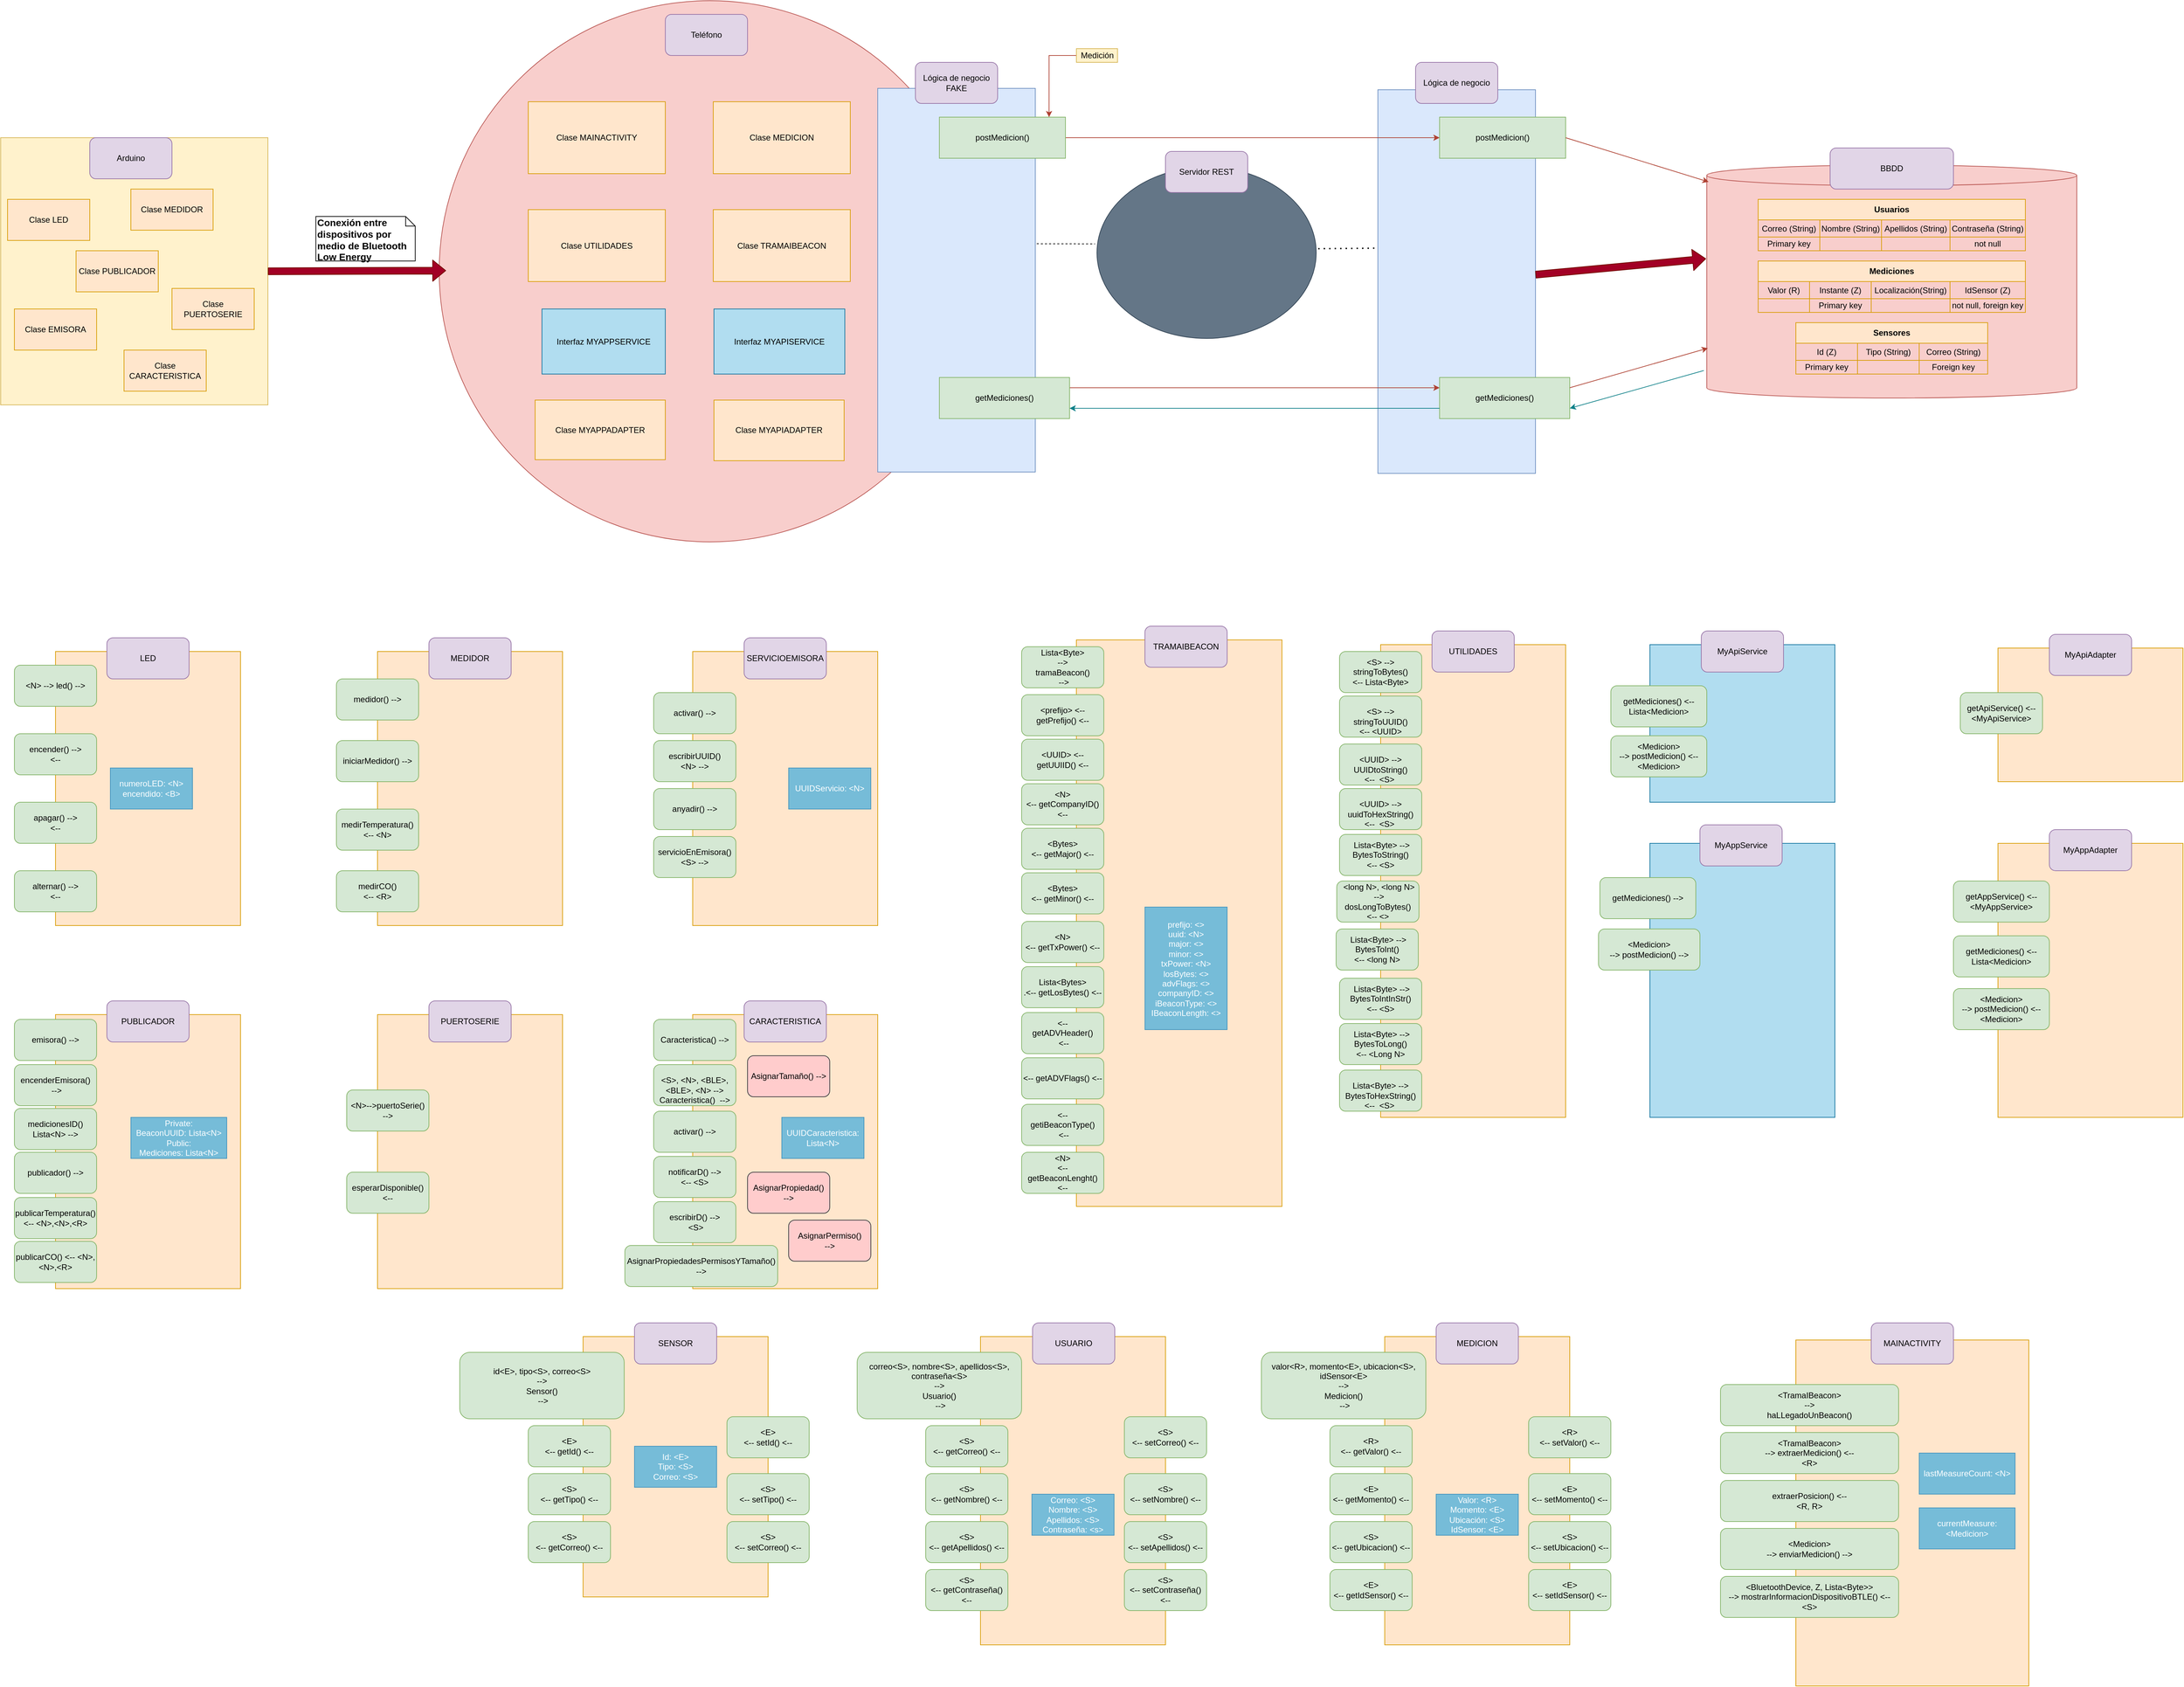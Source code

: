 <mxfile version="13.8.8" type="device"><diagram id="p1-TYEa_zUeua_ECZSGA" name="Page-1"><mxGraphModel dx="5458" dy="1994" grid="1" gridSize="10" guides="1" tooltips="1" connect="1" arrows="1" fold="1" page="1" pageScale="1" pageWidth="827" pageHeight="1169" math="0" shadow="0"><root><mxCell id="0"/><mxCell id="1" parent="0"/><mxCell id="LD0MVeA9-PR9rp2KnadO-26" value="" style="ellipse;whiteSpace=wrap;html=1;aspect=fixed;fillColor=#f8cecc;strokeColor=#b85450;" parent="1" vertex="1"><mxGeometry x="-940" y="280" width="790" height="790" as="geometry"/></mxCell><mxCell id="LD0MVeA9-PR9rp2KnadO-1" value="" style="shape=cylinder3;whiteSpace=wrap;html=1;boundedLbl=1;backgroundOutline=1;size=15;fillColor=#f8cecc;strokeColor=#b85450;" parent="1" vertex="1"><mxGeometry x="910" y="520" width="540" height="340" as="geometry"/></mxCell><mxCell id="LD0MVeA9-PR9rp2KnadO-2" value="BBDD" style="rounded=1;whiteSpace=wrap;html=1;fillColor=#e1d5e7;strokeColor=#9673a6;" parent="1" vertex="1"><mxGeometry x="1090" y="495" width="180" height="60" as="geometry"/></mxCell><mxCell id="LD0MVeA9-PR9rp2KnadO-8" value="" style="rounded=0;whiteSpace=wrap;html=1;fillColor=#dae8fc;strokeColor=#6c8ebf;" parent="1" vertex="1"><mxGeometry x="430" y="410" width="230" height="560" as="geometry"/></mxCell><mxCell id="LD0MVeA9-PR9rp2KnadO-9" value="Lógica de negocio" style="rounded=1;whiteSpace=wrap;html=1;fillColor=#e1d5e7;strokeColor=#9673a6;" parent="1" vertex="1"><mxGeometry x="485" y="370" width="120" height="60" as="geometry"/></mxCell><mxCell id="LD0MVeA9-PR9rp2KnadO-10" value="postMedicion()" style="rounded=0;whiteSpace=wrap;html=1;fillColor=#d5e8d4;strokeColor=#82b366;" parent="1" vertex="1"><mxGeometry x="520" y="450" width="184" height="60" as="geometry"/></mxCell><mxCell id="LD0MVeA9-PR9rp2KnadO-11" value="getMediciones()" style="rounded=0;whiteSpace=wrap;html=1;fillColor=#d5e8d4;strokeColor=#82b366;" parent="1" vertex="1"><mxGeometry x="520" y="830" width="190" height="60" as="geometry"/></mxCell><mxCell id="LD0MVeA9-PR9rp2KnadO-12" value="" style="shape=flexArrow;endArrow=classic;html=1;entryX=-0.002;entryY=0.402;entryDx=0;entryDy=0;entryPerimeter=0;fillColor=#a20025;strokeColor=#6F0000;exitX=1;exitY=0.482;exitDx=0;exitDy=0;exitPerimeter=0;" parent="1" source="LD0MVeA9-PR9rp2KnadO-8" target="LD0MVeA9-PR9rp2KnadO-1" edge="1"><mxGeometry width="50" height="50" relative="1" as="geometry"><mxPoint x="660" y="700" as="sourcePoint"/><mxPoint x="680" y="650" as="targetPoint"/></mxGeometry></mxCell><mxCell id="LD0MVeA9-PR9rp2KnadO-14" value="" style="ellipse;whiteSpace=wrap;html=1;fillColor=#647687;strokeColor=#314354;fontColor=#ffffff;" parent="1" vertex="1"><mxGeometry x="20" y="523" width="320" height="250" as="geometry"/></mxCell><mxCell id="LD0MVeA9-PR9rp2KnadO-15" value="Servidor REST" style="rounded=1;whiteSpace=wrap;html=1;fillColor=#e1d5e7;strokeColor=#9673a6;" parent="1" vertex="1"><mxGeometry x="120" y="500" width="120" height="60" as="geometry"/></mxCell><mxCell id="LD0MVeA9-PR9rp2KnadO-16" value="" style="endArrow=none;dashed=1;html=1;dashPattern=1 3;strokeWidth=2;exitX=1.009;exitY=0.476;exitDx=0;exitDy=0;exitPerimeter=0;entryX=-0.017;entryY=0.413;entryDx=0;entryDy=0;entryPerimeter=0;" parent="1" source="LD0MVeA9-PR9rp2KnadO-14" target="LD0MVeA9-PR9rp2KnadO-8" edge="1"><mxGeometry width="50" height="50" relative="1" as="geometry"><mxPoint x="370" y="670" as="sourcePoint"/><mxPoint x="420" y="620" as="targetPoint"/></mxGeometry></mxCell><mxCell id="LD0MVeA9-PR9rp2KnadO-17" value="" style="rounded=0;whiteSpace=wrap;html=1;fillColor=#dae8fc;strokeColor=#6c8ebf;" parent="1" vertex="1"><mxGeometry x="-300" y="408" width="230" height="560" as="geometry"/></mxCell><mxCell id="LD0MVeA9-PR9rp2KnadO-18" value="Lógica de negocio FAKE" style="rounded=1;whiteSpace=wrap;html=1;fillColor=#e1d5e7;strokeColor=#9673a6;" parent="1" vertex="1"><mxGeometry x="-245" y="370" width="120" height="60" as="geometry"/></mxCell><mxCell id="GitTOjKDidiE-2CCiUsB-33" style="edgeStyle=orthogonalEdgeStyle;rounded=0;orthogonalLoop=1;jettySize=auto;html=1;exitX=1;exitY=0.5;exitDx=0;exitDy=0;entryX=0;entryY=0.5;entryDx=0;entryDy=0;fillColor=#fad9d5;strokeColor=#ae4132;" parent="1" source="LD0MVeA9-PR9rp2KnadO-19" target="LD0MVeA9-PR9rp2KnadO-10" edge="1"><mxGeometry relative="1" as="geometry"/></mxCell><mxCell id="LD0MVeA9-PR9rp2KnadO-19" value="postMedicion()" style="rounded=0;whiteSpace=wrap;html=1;fillColor=#d5e8d4;strokeColor=#82b366;" parent="1" vertex="1"><mxGeometry x="-210" y="450" width="184" height="60" as="geometry"/></mxCell><mxCell id="GitTOjKDidiE-2CCiUsB-32" style="edgeStyle=orthogonalEdgeStyle;rounded=0;orthogonalLoop=1;jettySize=auto;html=1;exitX=1;exitY=0.25;exitDx=0;exitDy=0;fillColor=#fad9d5;strokeColor=#ae4132;entryX=0;entryY=0.25;entryDx=0;entryDy=0;" parent="1" source="LD0MVeA9-PR9rp2KnadO-20" target="LD0MVeA9-PR9rp2KnadO-11" edge="1"><mxGeometry relative="1" as="geometry"/></mxCell><mxCell id="LD0MVeA9-PR9rp2KnadO-20" value="getMediciones()" style="rounded=0;whiteSpace=wrap;html=1;fillColor=#d5e8d4;strokeColor=#82b366;" parent="1" vertex="1"><mxGeometry x="-210" y="830" width="190" height="60" as="geometry"/></mxCell><mxCell id="LD0MVeA9-PR9rp2KnadO-21" value="" style="endArrow=none;dashed=1;html=1;entryX=-0.009;entryY=0.448;entryDx=0;entryDy=0;entryPerimeter=0;exitX=1.009;exitY=0.405;exitDx=0;exitDy=0;exitPerimeter=0;" parent="1" source="LD0MVeA9-PR9rp2KnadO-17" target="LD0MVeA9-PR9rp2KnadO-14" edge="1"><mxGeometry width="50" height="50" relative="1" as="geometry"><mxPoint x="-60" y="670" as="sourcePoint"/><mxPoint x="-10" y="620" as="targetPoint"/></mxGeometry></mxCell><mxCell id="LD0MVeA9-PR9rp2KnadO-24" value="" style="endArrow=classic;html=1;exitX=1;exitY=0.5;exitDx=0;exitDy=0;entryX=0.005;entryY=0.072;entryDx=0;entryDy=0;entryPerimeter=0;fillColor=#fad9d5;strokeColor=#ae4132;" parent="1" source="LD0MVeA9-PR9rp2KnadO-10" target="LD0MVeA9-PR9rp2KnadO-1" edge="1"><mxGeometry width="50" height="50" relative="1" as="geometry"><mxPoint x="740" y="610" as="sourcePoint"/><mxPoint x="790" y="560" as="targetPoint"/><Array as="points"/></mxGeometry></mxCell><mxCell id="LD0MVeA9-PR9rp2KnadO-27" value="Teléfono" style="rounded=1;whiteSpace=wrap;html=1;fillColor=#e1d5e7;strokeColor=#9673a6;" parent="1" vertex="1"><mxGeometry x="-610" y="300" width="120" height="60" as="geometry"/></mxCell><mxCell id="LD0MVeA9-PR9rp2KnadO-28" value="" style="whiteSpace=wrap;html=1;aspect=fixed;fillColor=#fff2cc;strokeColor=#d6b656;" parent="1" vertex="1"><mxGeometry x="-1580" y="480" width="390" height="390" as="geometry"/></mxCell><mxCell id="LD0MVeA9-PR9rp2KnadO-29" value="Arduino" style="rounded=1;whiteSpace=wrap;html=1;fillColor=#e1d5e7;strokeColor=#9673a6;" parent="1" vertex="1"><mxGeometry x="-1450" y="480" width="120" height="60" as="geometry"/></mxCell><mxCell id="LD0MVeA9-PR9rp2KnadO-30" value="" style="shape=flexArrow;endArrow=classic;html=1;fillColor=#a20025;strokeColor=#6F0000;exitX=1;exitY=0.5;exitDx=0;exitDy=0;" parent="1" source="LD0MVeA9-PR9rp2KnadO-28" edge="1"><mxGeometry width="50" height="50" relative="1" as="geometry"><mxPoint x="-1150" y="674.39" as="sourcePoint"/><mxPoint x="-930" y="674" as="targetPoint"/></mxGeometry></mxCell><mxCell id="LD0MVeA9-PR9rp2KnadO-32" value="Clase LED" style="rounded=0;whiteSpace=wrap;html=1;fillColor=#ffe6cc;strokeColor=#d79b00;" parent="1" vertex="1"><mxGeometry x="-1570" y="570" width="120" height="60" as="geometry"/></mxCell><mxCell id="LD0MVeA9-PR9rp2KnadO-33" value="Clase MEDIDOR" style="rounded=0;whiteSpace=wrap;html=1;fillColor=#ffe6cc;strokeColor=#d79b00;" parent="1" vertex="1"><mxGeometry x="-1390" y="555" width="120" height="60" as="geometry"/></mxCell><mxCell id="LD0MVeA9-PR9rp2KnadO-34" value="Clase PUBLICADOR" style="rounded=0;whiteSpace=wrap;html=1;fillColor=#ffe6cc;strokeColor=#d79b00;" parent="1" vertex="1"><mxGeometry x="-1470" y="645" width="120" height="60" as="geometry"/></mxCell><mxCell id="LD0MVeA9-PR9rp2KnadO-35" value="Clase PUERTOSERIE" style="rounded=0;whiteSpace=wrap;html=1;fillColor=#ffe6cc;strokeColor=#d79b00;" parent="1" vertex="1"><mxGeometry x="-1330" y="700" width="120" height="60" as="geometry"/></mxCell><mxCell id="LD0MVeA9-PR9rp2KnadO-36" value="Clase EMISORA" style="rounded=0;whiteSpace=wrap;html=1;fillColor=#ffe6cc;strokeColor=#d79b00;" parent="1" vertex="1"><mxGeometry x="-1560" y="730" width="120" height="60" as="geometry"/></mxCell><mxCell id="LD0MVeA9-PR9rp2KnadO-37" value="Clase CARACTERISTICA" style="rounded=0;whiteSpace=wrap;html=1;fillColor=#ffe6cc;strokeColor=#d79b00;" parent="1" vertex="1"><mxGeometry x="-1400" y="790" width="120" height="60" as="geometry"/></mxCell><mxCell id="LD0MVeA9-PR9rp2KnadO-38" value="Clase MAINACTIVITY" style="rounded=0;whiteSpace=wrap;html=1;fillColor=#ffe6cc;strokeColor=#d79b00;" parent="1" vertex="1"><mxGeometry x="-810" y="427.5" width="200" height="105" as="geometry"/></mxCell><mxCell id="LD0MVeA9-PR9rp2KnadO-40" value="Clase UTILIDADES" style="rounded=0;whiteSpace=wrap;html=1;fillColor=#ffe6cc;strokeColor=#d79b00;" parent="1" vertex="1"><mxGeometry x="-810" y="585" width="200" height="105" as="geometry"/></mxCell><mxCell id="LD0MVeA9-PR9rp2KnadO-42" value="" style="rounded=0;whiteSpace=wrap;html=1;fillColor=#ffe6cc;strokeColor=#d79b00;" parent="1" vertex="1"><mxGeometry x="-1500" y="1230" width="270" height="400" as="geometry"/></mxCell><mxCell id="LD0MVeA9-PR9rp2KnadO-43" value="LED" style="rounded=1;whiteSpace=wrap;html=1;fillColor=#e1d5e7;strokeColor=#9673a6;" parent="1" vertex="1"><mxGeometry x="-1425" y="1210" width="120" height="60" as="geometry"/></mxCell><mxCell id="LD0MVeA9-PR9rp2KnadO-44" value="" style="rounded=0;whiteSpace=wrap;html=1;fillColor=#ffe6cc;strokeColor=#d79b00;" parent="1" vertex="1"><mxGeometry x="-1030" y="1230" width="270" height="400" as="geometry"/></mxCell><mxCell id="LD0MVeA9-PR9rp2KnadO-45" value="MEDIDOR" style="rounded=1;whiteSpace=wrap;html=1;fillColor=#e1d5e7;strokeColor=#9673a6;" parent="1" vertex="1"><mxGeometry x="-955" y="1210" width="120" height="60" as="geometry"/></mxCell><mxCell id="LD0MVeA9-PR9rp2KnadO-46" value="" style="rounded=0;whiteSpace=wrap;html=1;fillColor=#ffe6cc;strokeColor=#d79b00;" parent="1" vertex="1"><mxGeometry x="-1500" y="1760" width="270" height="400" as="geometry"/></mxCell><mxCell id="LD0MVeA9-PR9rp2KnadO-47" value="PUBLICADOR" style="rounded=1;whiteSpace=wrap;html=1;fillColor=#e1d5e7;strokeColor=#9673a6;" parent="1" vertex="1"><mxGeometry x="-1425" y="1740" width="120" height="60" as="geometry"/></mxCell><mxCell id="LD0MVeA9-PR9rp2KnadO-48" value="" style="rounded=0;whiteSpace=wrap;html=1;fillColor=#ffe6cc;strokeColor=#d79b00;" parent="1" vertex="1"><mxGeometry x="-1030" y="1760" width="270" height="400" as="geometry"/></mxCell><mxCell id="LD0MVeA9-PR9rp2KnadO-49" value="PUERTOSERIE" style="rounded=1;whiteSpace=wrap;html=1;fillColor=#e1d5e7;strokeColor=#9673a6;" parent="1" vertex="1"><mxGeometry x="-955" y="1740" width="120" height="60" as="geometry"/></mxCell><mxCell id="LD0MVeA9-PR9rp2KnadO-51" value="" style="rounded=0;whiteSpace=wrap;html=1;fillColor=#ffe6cc;strokeColor=#d79b00;" parent="1" vertex="1"><mxGeometry x="-570" y="1230" width="270" height="400" as="geometry"/></mxCell><mxCell id="LD0MVeA9-PR9rp2KnadO-52" value="SERVICIOEMISORA" style="rounded=1;whiteSpace=wrap;html=1;fillColor=#e1d5e7;strokeColor=#9673a6;" parent="1" vertex="1"><mxGeometry x="-495" y="1210" width="120" height="60" as="geometry"/></mxCell><mxCell id="LD0MVeA9-PR9rp2KnadO-53" value="" style="rounded=0;whiteSpace=wrap;html=1;fillColor=#ffe6cc;strokeColor=#d79b00;" parent="1" vertex="1"><mxGeometry x="-570" y="1760" width="270" height="400" as="geometry"/></mxCell><mxCell id="LD0MVeA9-PR9rp2KnadO-54" value="CARACTERISTICA" style="rounded=1;whiteSpace=wrap;html=1;fillColor=#e1d5e7;strokeColor=#9673a6;" parent="1" vertex="1"><mxGeometry x="-495" y="1740" width="120" height="60" as="geometry"/></mxCell><mxCell id="LD0MVeA9-PR9rp2KnadO-55" value="&amp;lt;N&amp;gt; --&amp;gt; led() --&amp;gt;" style="rounded=1;whiteSpace=wrap;html=1;fillColor=#d5e8d4;strokeColor=#82b366;" parent="1" vertex="1"><mxGeometry x="-1560" y="1250" width="120" height="60" as="geometry"/></mxCell><mxCell id="LD0MVeA9-PR9rp2KnadO-56" value="encender() --&amp;gt;&lt;br&gt;&amp;lt;--" style="rounded=1;whiteSpace=wrap;html=1;fillColor=#d5e8d4;strokeColor=#82b366;" parent="1" vertex="1"><mxGeometry x="-1560" y="1350" width="120" height="60" as="geometry"/></mxCell><mxCell id="LD0MVeA9-PR9rp2KnadO-58" value="apagar() --&amp;gt;&lt;br&gt;&amp;lt;--" style="rounded=1;whiteSpace=wrap;html=1;fillColor=#d5e8d4;strokeColor=#82b366;" parent="1" vertex="1"><mxGeometry x="-1560" y="1450" width="120" height="60" as="geometry"/></mxCell><mxCell id="LD0MVeA9-PR9rp2KnadO-59" value="alternar() --&amp;gt;&lt;br&gt;&amp;lt;--" style="rounded=1;whiteSpace=wrap;html=1;fillColor=#d5e8d4;strokeColor=#82b366;" parent="1" vertex="1"><mxGeometry x="-1560" y="1550" width="120" height="60" as="geometry"/></mxCell><mxCell id="LD0MVeA9-PR9rp2KnadO-60" value="numeroLED: &amp;lt;N&amp;gt;&lt;br&gt;encendido: &amp;lt;B&amp;gt;" style="rounded=0;whiteSpace=wrap;html=1;fillColor=#1ba1e2;strokeColor=#006EAF;fontColor=#ffffff;opacity=60;" parent="1" vertex="1"><mxGeometry x="-1420" y="1400" width="120" height="60" as="geometry"/></mxCell><mxCell id="LD0MVeA9-PR9rp2KnadO-61" value="medidor() --&amp;gt;" style="rounded=1;whiteSpace=wrap;html=1;fillColor=#d5e8d4;strokeColor=#82b366;" parent="1" vertex="1"><mxGeometry x="-1090" y="1270" width="120" height="60" as="geometry"/></mxCell><mxCell id="LD0MVeA9-PR9rp2KnadO-62" value="iniciarMedidor() --&amp;gt;" style="rounded=1;whiteSpace=wrap;html=1;fillColor=#d5e8d4;strokeColor=#82b366;" parent="1" vertex="1"><mxGeometry x="-1090" y="1360" width="120" height="60" as="geometry"/></mxCell><mxCell id="LD0MVeA9-PR9rp2KnadO-63" value="medirTemperatura() &lt;br&gt;&amp;lt;-- &amp;lt;N&amp;gt;" style="rounded=1;whiteSpace=wrap;html=1;fillColor=#d5e8d4;strokeColor=#82b366;" parent="1" vertex="1"><mxGeometry x="-1090" y="1460" width="120" height="60" as="geometry"/></mxCell><mxCell id="LD0MVeA9-PR9rp2KnadO-64" value="medirCO() &lt;br&gt;&amp;lt;-- &amp;lt;R&amp;gt;" style="rounded=1;whiteSpace=wrap;html=1;fillColor=#d5e8d4;strokeColor=#82b366;" parent="1" vertex="1"><mxGeometry x="-1090" y="1550" width="120" height="60" as="geometry"/></mxCell><mxCell id="LD0MVeA9-PR9rp2KnadO-65" value="Private:&lt;br&gt;BeaconUUID: Lista&amp;lt;N&amp;gt;&lt;br&gt;Public:&lt;br&gt;Mediciones: Lista&amp;lt;N&amp;gt;" style="rounded=0;whiteSpace=wrap;html=1;fillColor=#1ba1e2;strokeColor=#006EAF;fontColor=#ffffff;opacity=60;" parent="1" vertex="1"><mxGeometry x="-1390" y="1910" width="140" height="60" as="geometry"/></mxCell><mxCell id="LD0MVeA9-PR9rp2KnadO-66" value="emisora() --&amp;gt;" style="rounded=1;whiteSpace=wrap;html=1;fillColor=#d5e8d4;strokeColor=#82b366;" parent="1" vertex="1"><mxGeometry x="-1560" y="1767" width="120" height="60" as="geometry"/></mxCell><mxCell id="LD0MVeA9-PR9rp2KnadO-67" value="encenderEmisora()&lt;br&gt;&amp;nbsp;--&amp;gt;" style="rounded=1;whiteSpace=wrap;html=1;fillColor=#d5e8d4;strokeColor=#82b366;" parent="1" vertex="1"><mxGeometry x="-1560" y="1833" width="120" height="60" as="geometry"/></mxCell><mxCell id="LD0MVeA9-PR9rp2KnadO-68" value="medicionesID()&lt;br&gt;Lista&amp;lt;N&amp;gt; --&amp;gt;" style="rounded=1;whiteSpace=wrap;html=1;fillColor=#d5e8d4;strokeColor=#82b366;" parent="1" vertex="1"><mxGeometry x="-1560" y="1897" width="120" height="60" as="geometry"/></mxCell><mxCell id="LD0MVeA9-PR9rp2KnadO-69" value="publicador() --&amp;gt;" style="rounded=1;whiteSpace=wrap;html=1;fillColor=#d5e8d4;strokeColor=#82b366;" parent="1" vertex="1"><mxGeometry x="-1560" y="1961" width="120" height="60" as="geometry"/></mxCell><mxCell id="LD0MVeA9-PR9rp2KnadO-70" value="publicarTemperatura() &amp;lt;-- &amp;lt;N&amp;gt;,&amp;lt;N&amp;gt;,&amp;lt;R&amp;gt;" style="rounded=1;whiteSpace=wrap;html=1;fillColor=#d5e8d4;strokeColor=#82b366;" parent="1" vertex="1"><mxGeometry x="-1560" y="2027" width="120" height="60" as="geometry"/></mxCell><mxCell id="LD0MVeA9-PR9rp2KnadO-71" value="publicarCO() &amp;lt;-- &amp;lt;N&amp;gt;,&amp;lt;N&amp;gt;,&amp;lt;R&amp;gt;" style="rounded=1;whiteSpace=wrap;html=1;fillColor=#d5e8d4;strokeColor=#82b366;" parent="1" vertex="1"><mxGeometry x="-1560" y="2091" width="120" height="60" as="geometry"/></mxCell><mxCell id="LD0MVeA9-PR9rp2KnadO-72" value="&amp;lt;N&amp;gt;--&amp;gt;puertoSerie() &lt;br&gt;--&amp;gt;" style="rounded=1;whiteSpace=wrap;html=1;fillColor=#d5e8d4;strokeColor=#82b366;" parent="1" vertex="1"><mxGeometry x="-1075" y="1870" width="120" height="60" as="geometry"/></mxCell><mxCell id="LD0MVeA9-PR9rp2KnadO-73" value="esperarDisponible() &lt;br&gt;&amp;lt;--" style="rounded=1;whiteSpace=wrap;html=1;fillColor=#d5e8d4;strokeColor=#82b366;" parent="1" vertex="1"><mxGeometry x="-1075" y="1990" width="120" height="60" as="geometry"/></mxCell><mxCell id="LD0MVeA9-PR9rp2KnadO-74" value="UUIDServicio: &amp;lt;N&amp;gt;" style="rounded=0;whiteSpace=wrap;html=1;fillColor=#1ba1e2;strokeColor=#006EAF;fontColor=#ffffff;opacity=60;" parent="1" vertex="1"><mxGeometry x="-430" y="1400" width="120" height="60" as="geometry"/></mxCell><mxCell id="LD0MVeA9-PR9rp2KnadO-75" value="activar() --&amp;gt;" style="rounded=1;whiteSpace=wrap;html=1;fillColor=#d5e8d4;strokeColor=#82b366;" parent="1" vertex="1"><mxGeometry x="-627" y="1290" width="120" height="60" as="geometry"/></mxCell><mxCell id="LD0MVeA9-PR9rp2KnadO-76" value="escribirUUID() &lt;br&gt;&amp;lt;N&amp;gt; --&amp;gt;" style="rounded=1;whiteSpace=wrap;html=1;fillColor=#d5e8d4;strokeColor=#82b366;" parent="1" vertex="1"><mxGeometry x="-627" y="1360" width="120" height="60" as="geometry"/></mxCell><mxCell id="LD0MVeA9-PR9rp2KnadO-77" value="anyadir() --&amp;gt;" style="rounded=1;whiteSpace=wrap;html=1;fillColor=#d5e8d4;strokeColor=#82b366;" parent="1" vertex="1"><mxGeometry x="-627" y="1430" width="120" height="60" as="geometry"/></mxCell><mxCell id="LD0MVeA9-PR9rp2KnadO-78" value="servicioEnEmisora() &lt;br&gt;&amp;lt;S&amp;gt; --&amp;gt;" style="rounded=1;whiteSpace=wrap;html=1;fillColor=#d5e8d4;strokeColor=#82b366;" parent="1" vertex="1"><mxGeometry x="-627" y="1500" width="120" height="60" as="geometry"/></mxCell><mxCell id="LD0MVeA9-PR9rp2KnadO-79" value="Caracteristica() --&amp;gt;" style="rounded=1;whiteSpace=wrap;html=1;fillColor=#d5e8d4;strokeColor=#82b366;" parent="1" vertex="1"><mxGeometry x="-627" y="1767" width="120" height="60" as="geometry"/></mxCell><mxCell id="LD0MVeA9-PR9rp2KnadO-80" value="&lt;br&gt;&amp;lt;S&amp;gt;, &amp;lt;N&amp;gt;, &amp;lt;BLE&amp;gt;, &amp;lt;BLE&amp;gt;,&amp;nbsp;&amp;lt;N&amp;gt; --&amp;gt;&lt;br&gt;Caracteristica()&amp;nbsp;&amp;nbsp;--&amp;gt;" style="rounded=1;whiteSpace=wrap;html=1;fillColor=#d5e8d4;strokeColor=#82b366;" parent="1" vertex="1"><mxGeometry x="-627" y="1833" width="120" height="60" as="geometry"/></mxCell><mxCell id="LD0MVeA9-PR9rp2KnadO-81" value="UUIDCaracteristica: Lista&amp;lt;N&amp;gt;" style="rounded=0;whiteSpace=wrap;html=1;fillColor=#1ba1e2;strokeColor=#006EAF;fontColor=#ffffff;opacity=60;" parent="1" vertex="1"><mxGeometry x="-440" y="1910" width="120" height="60" as="geometry"/></mxCell><mxCell id="LD0MVeA9-PR9rp2KnadO-82" value="activar() --&amp;gt;" style="rounded=1;whiteSpace=wrap;html=1;fillColor=#d5e8d4;strokeColor=#82b366;" parent="1" vertex="1"><mxGeometry x="-627" y="1901" width="120" height="60" as="geometry"/></mxCell><mxCell id="LD0MVeA9-PR9rp2KnadO-83" value="notificarD() --&amp;gt;&lt;br&gt;&amp;lt;-- &amp;lt;S&amp;gt;" style="rounded=1;whiteSpace=wrap;html=1;fillColor=#d5e8d4;strokeColor=#82b366;" parent="1" vertex="1"><mxGeometry x="-627" y="1967" width="120" height="60" as="geometry"/></mxCell><mxCell id="LD0MVeA9-PR9rp2KnadO-84" value="escribirD() --&amp;gt;&lt;br&gt;&amp;nbsp;&amp;lt;S&amp;gt;" style="rounded=1;whiteSpace=wrap;html=1;fillColor=#d5e8d4;strokeColor=#82b366;" parent="1" vertex="1"><mxGeometry x="-627" y="2033" width="120" height="60" as="geometry"/></mxCell><mxCell id="LD0MVeA9-PR9rp2KnadO-85" value="AsignarPropiedadesPermisosYTamaño()&lt;br&gt;--&amp;gt;" style="rounded=1;whiteSpace=wrap;html=1;fillColor=#d5e8d4;strokeColor=#82b366;" parent="1" vertex="1"><mxGeometry x="-669" y="2097" width="223" height="60" as="geometry"/></mxCell><mxCell id="LD0MVeA9-PR9rp2KnadO-86" value="AsignarTamaño() --&amp;gt;" style="rounded=1;whiteSpace=wrap;html=1;fillColor=#ffcccc;strokeColor=#36393d;" parent="1" vertex="1"><mxGeometry x="-490" y="1820" width="120" height="60" as="geometry"/></mxCell><mxCell id="LD0MVeA9-PR9rp2KnadO-87" value="AsignarPropiedad() &lt;br&gt;--&amp;gt;" style="rounded=1;whiteSpace=wrap;html=1;fillColor=#ffcccc;strokeColor=#36393d;" parent="1" vertex="1"><mxGeometry x="-490" y="1990" width="120" height="60" as="geometry"/></mxCell><mxCell id="LD0MVeA9-PR9rp2KnadO-88" value="AsignarPermiso() &lt;br&gt;--&amp;gt;" style="rounded=1;whiteSpace=wrap;html=1;fillColor=#ffcccc;strokeColor=#36393d;" parent="1" vertex="1"><mxGeometry x="-430" y="2060" width="120" height="60" as="geometry"/></mxCell><mxCell id="LD0MVeA9-PR9rp2KnadO-89" value="" style="rounded=0;whiteSpace=wrap;html=1;fillColor=#ffe6cc;strokeColor=#d79b00;" parent="1" vertex="1"><mxGeometry x="-10" y="1213" width="300" height="827" as="geometry"/></mxCell><mxCell id="LD0MVeA9-PR9rp2KnadO-90" value="TRAMAIBEACON" style="rounded=1;whiteSpace=wrap;html=1;fillColor=#e1d5e7;strokeColor=#9673a6;" parent="1" vertex="1"><mxGeometry x="90" y="1193" width="120" height="60" as="geometry"/></mxCell><mxCell id="LD0MVeA9-PR9rp2KnadO-91" value="prefijo: &amp;lt;&amp;gt;&lt;br&gt;uuid: &amp;lt;N&amp;gt;&lt;br&gt;major: &amp;lt;&amp;gt;&lt;br&gt;minor: &amp;lt;&amp;gt;&lt;br&gt;txPower: &amp;lt;N&amp;gt;&lt;br&gt;losBytes: &amp;lt;&amp;gt;&lt;br&gt;advFlags: &amp;lt;&amp;gt;&lt;br&gt;companyID: &amp;lt;&amp;gt;&lt;br&gt;iBeaconType: &amp;lt;&amp;gt;&lt;br&gt;IBeaconLength: &amp;lt;&amp;gt;" style="rounded=0;whiteSpace=wrap;html=1;fillColor=#1ba1e2;strokeColor=#006EAF;fontColor=#ffffff;opacity=60;" parent="1" vertex="1"><mxGeometry x="90" y="1603" width="120" height="179" as="geometry"/></mxCell><mxCell id="LD0MVeA9-PR9rp2KnadO-93" value="Lista&amp;lt;Byte&amp;gt;&lt;br&gt;--&amp;gt;&lt;br&gt;tramaBeacon()&lt;br&gt;&amp;nbsp;--&amp;gt;" style="rounded=1;whiteSpace=wrap;html=1;fillColor=#d5e8d4;strokeColor=#82b366;" parent="1" vertex="1"><mxGeometry x="-90" y="1223" width="120" height="60" as="geometry"/></mxCell><mxCell id="LD0MVeA9-PR9rp2KnadO-94" value="&amp;lt;prefijo&amp;gt; &amp;lt;-- &lt;br&gt;getPrefijo() &amp;lt;--" style="rounded=1;whiteSpace=wrap;html=1;fillColor=#d5e8d4;strokeColor=#82b366;" parent="1" vertex="1"><mxGeometry x="-90" y="1293" width="120" height="60" as="geometry"/></mxCell><mxCell id="LD0MVeA9-PR9rp2KnadO-95" value="&amp;lt;UUID&amp;gt; &amp;lt;-- &lt;br&gt;getUUIID() &amp;lt;--" style="rounded=1;whiteSpace=wrap;html=1;fillColor=#d5e8d4;strokeColor=#82b366;" parent="1" vertex="1"><mxGeometry x="-90" y="1358" width="120" height="60" as="geometry"/></mxCell><mxCell id="LD0MVeA9-PR9rp2KnadO-96" value="&amp;lt;N&amp;gt;&lt;br&gt;&amp;lt;-- getCompanyID() &amp;lt;--" style="rounded=1;whiteSpace=wrap;html=1;fillColor=#d5e8d4;strokeColor=#82b366;" parent="1" vertex="1"><mxGeometry x="-90" y="1423" width="120" height="60" as="geometry"/></mxCell><mxCell id="LD0MVeA9-PR9rp2KnadO-97" value="&amp;lt;Bytes&amp;gt;&lt;br&gt;&amp;lt;-- getMajor() &amp;lt;--" style="rounded=1;whiteSpace=wrap;html=1;fillColor=#d5e8d4;strokeColor=#82b366;" parent="1" vertex="1"><mxGeometry x="-90" y="1488" width="120" height="60" as="geometry"/></mxCell><mxCell id="LD0MVeA9-PR9rp2KnadO-98" value="&amp;lt;Bytes&amp;gt;&lt;br&gt;&amp;lt;-- getMinor() &amp;lt;--" style="rounded=1;whiteSpace=wrap;html=1;fillColor=#d5e8d4;strokeColor=#82b366;" parent="1" vertex="1"><mxGeometry x="-90" y="1553" width="120" height="60" as="geometry"/></mxCell><mxCell id="LD0MVeA9-PR9rp2KnadO-100" value="&amp;lt;N&amp;gt;&lt;br&gt;&amp;lt;-- getTxPower() &amp;lt;--" style="rounded=1;whiteSpace=wrap;html=1;fillColor=#d5e8d4;strokeColor=#82b366;" parent="1" vertex="1"><mxGeometry x="-90" y="1624" width="120" height="60" as="geometry"/></mxCell><mxCell id="LD0MVeA9-PR9rp2KnadO-101" value="Lista&amp;lt;Bytes&amp;gt;&lt;br&gt;.&amp;lt;-- getLosBytes() &amp;lt;--" style="rounded=1;whiteSpace=wrap;html=1;fillColor=#d5e8d4;strokeColor=#82b366;" parent="1" vertex="1"><mxGeometry x="-90" y="1690" width="120" height="60" as="geometry"/></mxCell><mxCell id="LD0MVeA9-PR9rp2KnadO-102" value="&amp;lt;-- &lt;br&gt;getADVHeader()&lt;br&gt;&amp;nbsp;&amp;lt;--" style="rounded=1;whiteSpace=wrap;html=1;fillColor=#d5e8d4;strokeColor=#82b366;" parent="1" vertex="1"><mxGeometry x="-90" y="1757" width="120" height="60" as="geometry"/></mxCell><mxCell id="LD0MVeA9-PR9rp2KnadO-103" value="&amp;lt;-- getADVFlags() &amp;lt;--" style="rounded=1;whiteSpace=wrap;html=1;fillColor=#d5e8d4;strokeColor=#82b366;" parent="1" vertex="1"><mxGeometry x="-90" y="1823" width="120" height="60" as="geometry"/></mxCell><mxCell id="LD0MVeA9-PR9rp2KnadO-104" value="&amp;lt;-- &lt;br&gt;getiBeaconType()&lt;br&gt;&amp;nbsp;&amp;lt;--" style="rounded=1;whiteSpace=wrap;html=1;fillColor=#d5e8d4;strokeColor=#82b366;" parent="1" vertex="1"><mxGeometry x="-90" y="1891" width="120" height="60" as="geometry"/></mxCell><mxCell id="LD0MVeA9-PR9rp2KnadO-106" value="&amp;lt;N&amp;gt;&lt;br&gt;&amp;lt;-- getBeaconLenght() &lt;br&gt;&amp;lt;--" style="rounded=1;whiteSpace=wrap;html=1;fillColor=#d5e8d4;strokeColor=#82b366;" parent="1" vertex="1"><mxGeometry x="-90" y="1961" width="120" height="60" as="geometry"/></mxCell><mxCell id="LD0MVeA9-PR9rp2KnadO-107" value="" style="rounded=0;whiteSpace=wrap;html=1;fillColor=#ffe6cc;strokeColor=#d79b00;" parent="1" vertex="1"><mxGeometry x="434" y="1220" width="270" height="690" as="geometry"/></mxCell><mxCell id="LD0MVeA9-PR9rp2KnadO-108" value="UTILIDADES" style="rounded=1;whiteSpace=wrap;html=1;fillColor=#e1d5e7;strokeColor=#9673a6;" parent="1" vertex="1"><mxGeometry x="509" y="1200" width="120" height="60" as="geometry"/></mxCell><mxCell id="Q4RXsCKdi6_bRCE7nKvZ-4" value="&amp;lt;S&amp;gt; --&amp;gt;&lt;br&gt;stringToBytes()&lt;br&gt;&amp;lt;-- Lista&amp;lt;Byte&amp;gt;" style="rounded=1;whiteSpace=wrap;html=1;fillColor=#d5e8d4;strokeColor=#82b366;" parent="1" vertex="1"><mxGeometry x="374" y="1230" width="120" height="60" as="geometry"/></mxCell><mxCell id="Q4RXsCKdi6_bRCE7nKvZ-5" value="&lt;br&gt;&amp;lt;S&amp;gt; --&amp;gt;&lt;br&gt;stringToUUID()&lt;br&gt;&amp;lt;-- &amp;lt;UUID&amp;gt;" style="rounded=1;whiteSpace=wrap;html=1;fillColor=#d5e8d4;strokeColor=#82b366;" parent="1" vertex="1"><mxGeometry x="374" y="1295" width="120" height="60" as="geometry"/></mxCell><mxCell id="Q4RXsCKdi6_bRCE7nKvZ-6" value="&lt;br&gt;&amp;lt;UUID&amp;gt;&amp;nbsp;--&amp;gt;&lt;br&gt;UUIDtoString()&lt;br&gt;&amp;lt;--&amp;nbsp; &amp;lt;S&amp;gt;&amp;nbsp;&lt;br&gt;" style="rounded=1;whiteSpace=wrap;html=1;fillColor=#d5e8d4;strokeColor=#82b366;" parent="1" vertex="1"><mxGeometry x="374" y="1365" width="120" height="60" as="geometry"/></mxCell><mxCell id="Q4RXsCKdi6_bRCE7nKvZ-7" value="&lt;br&gt;&amp;lt;UUID&amp;gt;&amp;nbsp;--&amp;gt;&lt;br&gt;uuidToHexString()&lt;br&gt;&amp;lt;--&amp;nbsp; &amp;lt;S&amp;gt;&amp;nbsp;" style="rounded=1;whiteSpace=wrap;html=1;fillColor=#d5e8d4;strokeColor=#82b366;" parent="1" vertex="1"><mxGeometry x="374" y="1430" width="120" height="60" as="geometry"/></mxCell><mxCell id="Q4RXsCKdi6_bRCE7nKvZ-8" value="&amp;nbsp;Lista&amp;lt;Byte&amp;gt; --&amp;gt;&lt;br&gt;BytesToString()&lt;br&gt;&amp;lt;-- &amp;lt;S&amp;gt;&lt;br&gt;" style="rounded=1;whiteSpace=wrap;html=1;fillColor=#d5e8d4;strokeColor=#82b366;" parent="1" vertex="1"><mxGeometry x="374" y="1497" width="120" height="60" as="geometry"/></mxCell><mxCell id="Q4RXsCKdi6_bRCE7nKvZ-9" value="&amp;nbsp;&amp;lt;long N&amp;gt;, &amp;lt;long N&amp;gt;&lt;br&gt;&amp;nbsp;--&amp;gt;&lt;br&gt;dosLongToBytes()&lt;br&gt;&amp;lt;-- &amp;lt;&amp;gt;" style="rounded=1;whiteSpace=wrap;html=1;fillColor=#d5e8d4;strokeColor=#82b366;" parent="1" vertex="1"><mxGeometry x="370" y="1565" width="120" height="60" as="geometry"/></mxCell><mxCell id="Q4RXsCKdi6_bRCE7nKvZ-11" value="&amp;nbsp;Lista&amp;lt;Byte&amp;gt; --&amp;gt;&lt;br&gt;BytesToInt()&lt;br&gt;&amp;lt;-- &amp;lt;long N&amp;gt;" style="rounded=1;whiteSpace=wrap;html=1;fillColor=#d5e8d4;strokeColor=#82b366;" parent="1" vertex="1"><mxGeometry x="369" y="1635" width="120" height="60" as="geometry"/></mxCell><mxCell id="Q4RXsCKdi6_bRCE7nKvZ-12" value="&amp;nbsp;Lista&amp;lt;Byte&amp;gt; --&amp;gt;&lt;br&gt;BytesToIntInStr()&lt;br&gt;&amp;lt;-- &amp;lt;S&amp;gt;" style="rounded=1;whiteSpace=wrap;html=1;fillColor=#d5e8d4;strokeColor=#82b366;" parent="1" vertex="1"><mxGeometry x="374" y="1707" width="120" height="60" as="geometry"/></mxCell><mxCell id="Q4RXsCKdi6_bRCE7nKvZ-13" value="&amp;nbsp;Lista&amp;lt;Byte&amp;gt; --&amp;gt;&lt;br&gt;BytesToLong()&lt;br&gt;&amp;lt;-- &amp;lt;Long N&amp;gt;" style="rounded=1;whiteSpace=wrap;html=1;fillColor=#d5e8d4;strokeColor=#82b366;" parent="1" vertex="1"><mxGeometry x="374" y="1773" width="120" height="60" as="geometry"/></mxCell><mxCell id="Q4RXsCKdi6_bRCE7nKvZ-15" value="&lt;br&gt;Lista&amp;lt;Byte&amp;gt;&amp;nbsp;--&amp;gt;&lt;br&gt;BytesToHexString()&lt;br&gt;&amp;lt;--&amp;nbsp; &amp;lt;S&amp;gt;&amp;nbsp;" style="rounded=1;whiteSpace=wrap;html=1;fillColor=#d5e8d4;strokeColor=#82b366;" parent="1" vertex="1"><mxGeometry x="374" y="1841" width="120" height="60" as="geometry"/></mxCell><mxCell id="Q4RXsCKdi6_bRCE7nKvZ-22" value="Clase TRAMAIBEACON" style="rounded=0;whiteSpace=wrap;html=1;fillColor=#ffe6cc;strokeColor=#d79b00;" parent="1" vertex="1"><mxGeometry x="-540" y="585" width="200" height="105" as="geometry"/></mxCell><mxCell id="Q4RXsCKdi6_bRCE7nKvZ-36" value="&lt;font style=&quot;font-size: 14px&quot;&gt;&lt;b&gt;Conexión entre dispositivos por medio de Bluetooth Low Energy&lt;/b&gt;&lt;/font&gt;" style="shape=note;whiteSpace=wrap;html=1;size=14;verticalAlign=top;align=left;spacingTop=-6;" parent="1" vertex="1"><mxGeometry x="-1120" y="595" width="145" height="65" as="geometry"/></mxCell><mxCell id="DbjCPTPEOBgMEiEqrEPo-1" value="" style="rounded=0;whiteSpace=wrap;html=1;fillColor=#b1ddf0;strokeColor=#10739e;" parent="1" vertex="1"><mxGeometry x="827" y="1220" width="270" height="230" as="geometry"/></mxCell><mxCell id="DbjCPTPEOBgMEiEqrEPo-2" value="MyApiService" style="rounded=1;whiteSpace=wrap;html=1;fillColor=#e1d5e7;strokeColor=#9673a6;" parent="1" vertex="1"><mxGeometry x="902" y="1200" width="120" height="60" as="geometry"/></mxCell><mxCell id="DbjCPTPEOBgMEiEqrEPo-3" value="" style="rounded=0;whiteSpace=wrap;html=1;fillColor=#ffe6cc;strokeColor=#d79b00;" parent="1" vertex="1"><mxGeometry x="1335" y="1225" width="270" height="195" as="geometry"/></mxCell><mxCell id="DbjCPTPEOBgMEiEqrEPo-4" value="MyApiAdapter" style="rounded=1;whiteSpace=wrap;html=1;fillColor=#e1d5e7;strokeColor=#9673a6;" parent="1" vertex="1"><mxGeometry x="1410" y="1205" width="120" height="60" as="geometry"/></mxCell><mxCell id="DbjCPTPEOBgMEiEqrEPo-5" value="" style="rounded=0;whiteSpace=wrap;html=1;fillColor=#b1ddf0;strokeColor=#10739e;" parent="1" vertex="1"><mxGeometry x="827" y="1510" width="270" height="400" as="geometry"/></mxCell><mxCell id="DbjCPTPEOBgMEiEqrEPo-6" value="MyAppService" style="rounded=1;whiteSpace=wrap;html=1;fillColor=#e1d5e7;strokeColor=#9673a6;" parent="1" vertex="1"><mxGeometry x="900" y="1483" width="120" height="60" as="geometry"/></mxCell><mxCell id="DbjCPTPEOBgMEiEqrEPo-7" value="" style="rounded=0;whiteSpace=wrap;html=1;fillColor=#ffe6cc;strokeColor=#d79b00;" parent="1" vertex="1"><mxGeometry x="440" y="2230" width="270" height="450" as="geometry"/></mxCell><mxCell id="DbjCPTPEOBgMEiEqrEPo-8" value="MEDICION" style="rounded=1;whiteSpace=wrap;html=1;fillColor=#e1d5e7;strokeColor=#9673a6;" parent="1" vertex="1"><mxGeometry x="515" y="2210" width="120" height="60" as="geometry"/></mxCell><mxCell id="DbjCPTPEOBgMEiEqrEPo-11" value="Valor: &amp;lt;R&amp;gt;&lt;br&gt;Momento: &amp;lt;E&amp;gt;&lt;br&gt;Ubicación: &amp;lt;S&amp;gt;&lt;br&gt;IdSensor: &amp;lt;E&amp;gt;" style="rounded=0;whiteSpace=wrap;html=1;fillColor=#1ba1e2;strokeColor=#006EAF;fontColor=#ffffff;opacity=60;" parent="1" vertex="1"><mxGeometry x="515" y="2460" width="120" height="60" as="geometry"/></mxCell><mxCell id="DbjCPTPEOBgMEiEqrEPo-12" value="valor&amp;lt;R&amp;gt;, momento&amp;lt;E&amp;gt;, ubicacion&amp;lt;S&amp;gt;, idSensor&amp;lt;E&amp;gt;&lt;br&gt;--&amp;gt;&lt;br&gt;Medicion()&lt;br&gt;&amp;nbsp;--&amp;gt;" style="rounded=1;whiteSpace=wrap;html=1;fillColor=#d5e8d4;strokeColor=#82b366;" parent="1" vertex="1"><mxGeometry x="260" y="2253" width="240" height="97" as="geometry"/></mxCell><mxCell id="DbjCPTPEOBgMEiEqrEPo-13" value="&amp;lt;R&amp;gt;&lt;br&gt;&amp;lt;-- getValor() &amp;lt;--" style="rounded=1;whiteSpace=wrap;html=1;fillColor=#d5e8d4;strokeColor=#82b366;" parent="1" vertex="1"><mxGeometry x="360" y="2360" width="120" height="60" as="geometry"/></mxCell><mxCell id="DbjCPTPEOBgMEiEqrEPo-14" value="&amp;lt;E&amp;gt;&lt;br&gt;&amp;lt;-- getMomento() &amp;lt;--" style="rounded=1;whiteSpace=wrap;html=1;fillColor=#d5e8d4;strokeColor=#82b366;" parent="1" vertex="1"><mxGeometry x="360" y="2430" width="120" height="60" as="geometry"/></mxCell><mxCell id="DbjCPTPEOBgMEiEqrEPo-15" value="&amp;lt;S&amp;gt;&lt;br&gt;&amp;lt;-- getUbicacion() &amp;lt;--" style="rounded=1;whiteSpace=wrap;html=1;fillColor=#d5e8d4;strokeColor=#82b366;" parent="1" vertex="1"><mxGeometry x="360" y="2500" width="120" height="60" as="geometry"/></mxCell><mxCell id="DbjCPTPEOBgMEiEqrEPo-16" value="&amp;lt;E&amp;gt;&lt;br&gt;&amp;lt;-- getIdSensor() &amp;lt;--" style="rounded=1;whiteSpace=wrap;html=1;fillColor=#d5e8d4;strokeColor=#82b366;" parent="1" vertex="1"><mxGeometry x="360" y="2570" width="120" height="60" as="geometry"/></mxCell><mxCell id="DbjCPTPEOBgMEiEqrEPo-17" value="&amp;lt;E&amp;gt;&lt;br&gt;&amp;lt;-- setIdSensor() &amp;lt;--" style="rounded=1;whiteSpace=wrap;html=1;fillColor=#d5e8d4;strokeColor=#82b366;" parent="1" vertex="1"><mxGeometry x="650" y="2570" width="120" height="60" as="geometry"/></mxCell><mxCell id="DbjCPTPEOBgMEiEqrEPo-18" value="&amp;lt;R&amp;gt;&lt;br&gt;&amp;lt;-- setValor() &amp;lt;--" style="rounded=1;whiteSpace=wrap;html=1;fillColor=#d5e8d4;strokeColor=#82b366;" parent="1" vertex="1"><mxGeometry x="650" y="2347" width="120" height="60" as="geometry"/></mxCell><mxCell id="DbjCPTPEOBgMEiEqrEPo-19" value="&amp;lt;E&amp;gt;&lt;br&gt;&amp;lt;-- setMomento() &amp;lt;--" style="rounded=1;whiteSpace=wrap;html=1;fillColor=#d5e8d4;strokeColor=#82b366;" parent="1" vertex="1"><mxGeometry x="650" y="2430" width="120" height="60" as="geometry"/></mxCell><mxCell id="DbjCPTPEOBgMEiEqrEPo-20" value="&amp;lt;S&amp;gt;&lt;br&gt;&amp;lt;-- setUbicacion() &amp;lt;--" style="rounded=1;whiteSpace=wrap;html=1;fillColor=#d5e8d4;strokeColor=#82b366;" parent="1" vertex="1"><mxGeometry x="650" y="2500" width="120" height="60" as="geometry"/></mxCell><mxCell id="GitTOjKDidiE-2CCiUsB-1" value="" style="rounded=0;whiteSpace=wrap;html=1;fillColor=#ffe6cc;strokeColor=#d79b00;" parent="1" vertex="1"><mxGeometry x="1335" y="1510" width="270" height="400" as="geometry"/></mxCell><mxCell id="GitTOjKDidiE-2CCiUsB-2" value="MyAppAdapter" style="rounded=1;whiteSpace=wrap;html=1;fillColor=#e1d5e7;strokeColor=#9673a6;" parent="1" vertex="1"><mxGeometry x="1410" y="1490" width="120" height="60" as="geometry"/></mxCell><mxCell id="GitTOjKDidiE-2CCiUsB-9" value="" style="rounded=0;whiteSpace=wrap;html=1;fillColor=#ffe6cc;strokeColor=#d79b00;" parent="1" vertex="1"><mxGeometry x="1040" y="2235" width="340" height="505" as="geometry"/></mxCell><mxCell id="GitTOjKDidiE-2CCiUsB-10" value="MAINACTIVITY" style="rounded=1;whiteSpace=wrap;html=1;fillColor=#e1d5e7;strokeColor=#9673a6;" parent="1" vertex="1"><mxGeometry x="1150" y="2210" width="120" height="60" as="geometry"/></mxCell><mxCell id="GitTOjKDidiE-2CCiUsB-14" value="&lt;div&gt;&amp;lt;TramaIBeacon&amp;gt;&lt;/div&gt;&lt;div&gt;--&amp;gt;&lt;br&gt;&lt;/div&gt;&lt;div&gt;haLLegadoUnBeacon()&lt;/div&gt;" style="rounded=1;whiteSpace=wrap;html=1;fillColor=#d5e8d4;strokeColor=#82b366;" parent="1" vertex="1"><mxGeometry x="930" y="2300" width="260" height="60" as="geometry"/></mxCell><mxCell id="GitTOjKDidiE-2CCiUsB-15" value="&lt;div&gt;&amp;lt;TramaIBeacon&amp;gt;&lt;/div&gt;&lt;div&gt;&lt;div&gt;--&amp;gt; extraerMedicion() &amp;lt;--&lt;br&gt;&lt;/div&gt;&lt;div&gt;&amp;lt;R&amp;gt;&lt;br&gt;&lt;/div&gt;&lt;/div&gt;" style="rounded=1;whiteSpace=wrap;html=1;fillColor=#d5e8d4;strokeColor=#82b366;" parent="1" vertex="1"><mxGeometry x="930" y="2370" width="260" height="60" as="geometry"/></mxCell><mxCell id="GitTOjKDidiE-2CCiUsB-16" value="&lt;div&gt;extraerPosicion() &amp;lt;--&lt;/div&gt;&amp;lt;R, R&amp;gt;" style="rounded=1;whiteSpace=wrap;html=1;fillColor=#d5e8d4;strokeColor=#82b366;" parent="1" vertex="1"><mxGeometry x="930" y="2440" width="260" height="60" as="geometry"/></mxCell><mxCell id="GitTOjKDidiE-2CCiUsB-17" value="&lt;div&gt;&amp;lt;Medicion&amp;gt;&lt;br&gt;&lt;/div&gt;&lt;div&gt;--&amp;gt; enviarMedicion() --&amp;gt;&lt;br&gt;&lt;/div&gt;" style="rounded=1;whiteSpace=wrap;html=1;fillColor=#d5e8d4;strokeColor=#82b366;" parent="1" vertex="1"><mxGeometry x="930" y="2510" width="260" height="60" as="geometry"/></mxCell><mxCell id="GitTOjKDidiE-2CCiUsB-18" value="&lt;div&gt;&amp;lt;BluetoothDevice, Z, Lista&amp;lt;Byte&amp;gt;&amp;gt;&lt;br&gt;&lt;/div&gt;&lt;div&gt;--&amp;gt; mostrarInformacionDispositivoBTLE() &amp;lt;--&lt;/div&gt;&lt;div&gt;&amp;lt;S&amp;gt;&lt;br&gt;&lt;/div&gt;" style="rounded=1;whiteSpace=wrap;html=1;fillColor=#d5e8d4;strokeColor=#82b366;" parent="1" vertex="1"><mxGeometry x="930" y="2580" width="260" height="60" as="geometry"/></mxCell><mxCell id="GitTOjKDidiE-2CCiUsB-19" value="lastMeasureCount: &amp;lt;N&amp;gt;" style="rounded=0;whiteSpace=wrap;html=1;fillColor=#1ba1e2;strokeColor=#006EAF;fontColor=#ffffff;opacity=60;" parent="1" vertex="1"><mxGeometry x="1220" y="2400" width="140" height="60" as="geometry"/></mxCell><mxCell id="GitTOjKDidiE-2CCiUsB-20" value="currentMeasure: &amp;lt;Medicion&amp;gt;" style="rounded=0;whiteSpace=wrap;html=1;fillColor=#1ba1e2;strokeColor=#006EAF;fontColor=#ffffff;opacity=60;" parent="1" vertex="1"><mxGeometry x="1220" y="2480" width="140" height="60" as="geometry"/></mxCell><mxCell id="GitTOjKDidiE-2CCiUsB-21" value="&lt;div&gt;getApiService() &amp;lt;--&lt;/div&gt;&lt;div&gt;&amp;lt;MyApiService&amp;gt;&lt;br&gt;&lt;/div&gt;" style="rounded=1;whiteSpace=wrap;html=1;fillColor=#d5e8d4;strokeColor=#82b366;" parent="1" vertex="1"><mxGeometry x="1280" y="1290" width="120" height="60" as="geometry"/></mxCell><mxCell id="GitTOjKDidiE-2CCiUsB-22" value="&lt;div&gt;getMediciones() &amp;lt;--&lt;/div&gt;&lt;div&gt;Lista&amp;lt;Medicion&amp;gt;&lt;br&gt;&lt;/div&gt;" style="rounded=1;whiteSpace=wrap;html=1;fillColor=#d5e8d4;strokeColor=#82b366;" parent="1" vertex="1"><mxGeometry x="770" y="1280" width="140" height="60" as="geometry"/></mxCell><mxCell id="GitTOjKDidiE-2CCiUsB-23" value="&lt;div&gt;&lt;br&gt;&lt;/div&gt;&lt;div&gt;&amp;lt;Medicion&amp;gt;&lt;br&gt;&lt;/div&gt;&lt;div&gt;--&amp;gt; postMedicion() &amp;lt;-- &amp;lt;Medicion&amp;gt;&lt;/div&gt;&lt;div&gt;&lt;br&gt;&lt;/div&gt;" style="rounded=1;whiteSpace=wrap;html=1;fillColor=#d5e8d4;strokeColor=#82b366;" parent="1" vertex="1"><mxGeometry x="770" y="1353" width="140" height="60" as="geometry"/></mxCell><mxCell id="GitTOjKDidiE-2CCiUsB-25" value="&lt;div&gt;&amp;lt;Medicion&amp;gt;&lt;br&gt;&lt;/div&gt;&lt;div&gt;--&amp;gt; postMedicion() --&amp;gt;&lt;br&gt;&lt;/div&gt;" style="rounded=1;whiteSpace=wrap;html=1;fillColor=#d5e8d4;strokeColor=#82b366;" parent="1" vertex="1"><mxGeometry x="752" y="1635" width="148" height="60" as="geometry"/></mxCell><mxCell id="GitTOjKDidiE-2CCiUsB-27" value="&lt;div&gt;getMediciones() --&amp;gt;&lt;/div&gt;" style="rounded=1;whiteSpace=wrap;html=1;fillColor=#d5e8d4;strokeColor=#82b366;" parent="1" vertex="1"><mxGeometry x="754" y="1560" width="140" height="60" as="geometry"/></mxCell><mxCell id="GitTOjKDidiE-2CCiUsB-28" value="&lt;div&gt;getMediciones() &amp;lt;--&lt;/div&gt;&lt;div&gt;Lista&amp;lt;Medicion&amp;gt;&lt;br&gt;&lt;/div&gt;" style="rounded=1;whiteSpace=wrap;html=1;fillColor=#d5e8d4;strokeColor=#82b366;" parent="1" vertex="1"><mxGeometry x="1270" y="1645" width="140" height="60" as="geometry"/></mxCell><mxCell id="GitTOjKDidiE-2CCiUsB-29" value="&lt;div&gt;&lt;br&gt;&lt;/div&gt;&lt;div&gt;&amp;lt;Medicion&amp;gt;&lt;br&gt;&lt;/div&gt;&lt;div&gt;--&amp;gt; postMedicion() &amp;lt;-- &amp;lt;Medicion&amp;gt;&lt;/div&gt;&lt;div&gt;&lt;br&gt;&lt;/div&gt;" style="rounded=1;whiteSpace=wrap;html=1;fillColor=#d5e8d4;strokeColor=#82b366;" parent="1" vertex="1"><mxGeometry x="1270" y="1722" width="140" height="60" as="geometry"/></mxCell><mxCell id="GitTOjKDidiE-2CCiUsB-30" value="&lt;div&gt;getAppService() &amp;lt;--&lt;/div&gt;&lt;div&gt;&amp;lt;MyAppService&amp;gt;&lt;br&gt;&lt;/div&gt;" style="rounded=1;whiteSpace=wrap;html=1;fillColor=#d5e8d4;strokeColor=#82b366;" parent="1" vertex="1"><mxGeometry x="1270" y="1565" width="140" height="60" as="geometry"/></mxCell><mxCell id="GitTOjKDidiE-2CCiUsB-35" value="" style="endArrow=classic;html=1;entryX=1;entryY=0.75;entryDx=0;entryDy=0;fillColor=#b0e3e6;strokeColor=#0e8088;exitX=-0.008;exitY=0.882;exitDx=0;exitDy=0;exitPerimeter=0;" parent="1" source="LD0MVeA9-PR9rp2KnadO-1" target="LD0MVeA9-PR9rp2KnadO-11" edge="1"><mxGeometry width="50" height="50" relative="1" as="geometry"><mxPoint x="890" y="875" as="sourcePoint"/><mxPoint x="910.0" y="957.68" as="targetPoint"/><Array as="points"/></mxGeometry></mxCell><mxCell id="GitTOjKDidiE-2CCiUsB-36" value="" style="endArrow=classic;html=1;exitX=1;exitY=0.25;exitDx=0;exitDy=0;entryX=0.003;entryY=0.786;entryDx=0;entryDy=0;fillColor=#fad9d5;strokeColor=#ae4132;entryPerimeter=0;" parent="1" source="LD0MVeA9-PR9rp2KnadO-11" target="LD0MVeA9-PR9rp2KnadO-1" edge="1"><mxGeometry width="50" height="50" relative="1" as="geometry"><mxPoint x="704" y="809.25" as="sourcePoint"/><mxPoint x="894" y="773" as="targetPoint"/><Array as="points"/></mxGeometry></mxCell><mxCell id="GitTOjKDidiE-2CCiUsB-37" style="edgeStyle=orthogonalEdgeStyle;rounded=0;orthogonalLoop=1;jettySize=auto;html=1;exitX=0;exitY=0.75;exitDx=0;exitDy=0;fillColor=#b0e3e6;strokeColor=#0e8088;entryX=1;entryY=0.75;entryDx=0;entryDy=0;" parent="1" source="LD0MVeA9-PR9rp2KnadO-11" target="LD0MVeA9-PR9rp2KnadO-20" edge="1"><mxGeometry relative="1" as="geometry"><mxPoint x="530" y="900" as="sourcePoint"/><mxPoint x="-10.0" y="900" as="targetPoint"/></mxGeometry></mxCell><mxCell id="GitTOjKDidiE-2CCiUsB-38" value="Clase MEDICION" style="rounded=0;whiteSpace=wrap;html=1;fillColor=#ffe6cc;strokeColor=#d79b00;" parent="1" vertex="1"><mxGeometry x="-540" y="427.5" width="200" height="105" as="geometry"/></mxCell><mxCell id="GitTOjKDidiE-2CCiUsB-39" value="Interfaz MYAPISERVICE" style="rounded=0;whiteSpace=wrap;html=1;fillColor=#b1ddf0;strokeColor=#10739e;" parent="1" vertex="1"><mxGeometry x="-539" y="730" width="191" height="95" as="geometry"/></mxCell><mxCell id="GitTOjKDidiE-2CCiUsB-40" value="Interfaz MYAPPSERVICE" style="rounded=0;whiteSpace=wrap;html=1;fillColor=#b1ddf0;strokeColor=#10739e;" parent="1" vertex="1"><mxGeometry x="-790" y="730" width="180" height="95" as="geometry"/></mxCell><mxCell id="GitTOjKDidiE-2CCiUsB-41" value="Clase MYAPIADAPTER" style="rounded=0;whiteSpace=wrap;html=1;fillColor=#ffe6cc;strokeColor=#d79b00;" parent="1" vertex="1"><mxGeometry x="-539" y="863" width="190" height="88.5" as="geometry"/></mxCell><mxCell id="GitTOjKDidiE-2CCiUsB-42" value="Clase MYAPPADAPTER" style="rounded=0;whiteSpace=wrap;html=1;fillColor=#ffe6cc;strokeColor=#d79b00;" parent="1" vertex="1"><mxGeometry x="-800" y="863" width="190" height="87" as="geometry"/></mxCell><mxCell id="or8DMImWBm1j2b4iBLs7-1" value="" style="rounded=0;whiteSpace=wrap;html=1;fillColor=#ffe6cc;strokeColor=#d79b00;" parent="1" vertex="1"><mxGeometry x="-150" y="2230" width="270" height="450" as="geometry"/></mxCell><mxCell id="or8DMImWBm1j2b4iBLs7-2" value="USUARIO" style="rounded=1;whiteSpace=wrap;html=1;fillColor=#e1d5e7;strokeColor=#9673a6;" parent="1" vertex="1"><mxGeometry x="-74" y="2210" width="120" height="60" as="geometry"/></mxCell><mxCell id="or8DMImWBm1j2b4iBLs7-3" value="Correo: &amp;lt;S&amp;gt;&lt;br&gt;Nombre: &amp;lt;S&amp;gt;&lt;br&gt;Apellidos: &amp;lt;S&amp;gt;&lt;br&gt;Contraseña: &amp;lt;s&amp;gt;" style="rounded=0;whiteSpace=wrap;html=1;fillColor=#1ba1e2;strokeColor=#006EAF;fontColor=#ffffff;opacity=60;" parent="1" vertex="1"><mxGeometry x="-75" y="2460" width="120" height="60" as="geometry"/></mxCell><mxCell id="or8DMImWBm1j2b4iBLs7-4" value="correo&amp;lt;S&amp;gt;, nombre&amp;lt;S&amp;gt;, apellidos&amp;lt;S&amp;gt;, contraseña&amp;lt;S&amp;gt;&lt;br&gt;--&amp;gt;&lt;br&gt;Usuario()&lt;br&gt;&amp;nbsp;--&amp;gt;" style="rounded=1;whiteSpace=wrap;html=1;fillColor=#d5e8d4;strokeColor=#82b366;" parent="1" vertex="1"><mxGeometry x="-330" y="2253" width="240" height="97" as="geometry"/></mxCell><mxCell id="or8DMImWBm1j2b4iBLs7-5" value="&amp;lt;S&amp;gt;&lt;br&gt;&amp;lt;-- getCorreo() &amp;lt;--" style="rounded=1;whiteSpace=wrap;html=1;fillColor=#d5e8d4;strokeColor=#82b366;" parent="1" vertex="1"><mxGeometry x="-230" y="2360" width="120" height="60" as="geometry"/></mxCell><mxCell id="or8DMImWBm1j2b4iBLs7-6" value="&amp;lt;S&amp;gt;&lt;br&gt;&amp;lt;-- getNombre() &amp;lt;--" style="rounded=1;whiteSpace=wrap;html=1;fillColor=#d5e8d4;strokeColor=#82b366;" parent="1" vertex="1"><mxGeometry x="-230" y="2430" width="120" height="60" as="geometry"/></mxCell><mxCell id="or8DMImWBm1j2b4iBLs7-7" value="&amp;lt;S&amp;gt;&lt;br&gt;&amp;lt;-- getApellidos() &amp;lt;--" style="rounded=1;whiteSpace=wrap;html=1;fillColor=#d5e8d4;strokeColor=#82b366;" parent="1" vertex="1"><mxGeometry x="-230" y="2500" width="120" height="60" as="geometry"/></mxCell><mxCell id="or8DMImWBm1j2b4iBLs7-8" value="&amp;lt;S&amp;gt;&lt;br&gt;&amp;lt;-- getContraseña() &amp;lt;--" style="rounded=1;whiteSpace=wrap;html=1;fillColor=#d5e8d4;strokeColor=#82b366;" parent="1" vertex="1"><mxGeometry x="-230" y="2570" width="120" height="60" as="geometry"/></mxCell><mxCell id="or8DMImWBm1j2b4iBLs7-9" value="&amp;lt;S&amp;gt;&lt;br&gt;&amp;lt;-- setContraseña() &amp;lt;--" style="rounded=1;whiteSpace=wrap;html=1;fillColor=#d5e8d4;strokeColor=#82b366;" parent="1" vertex="1"><mxGeometry x="60" y="2570" width="120" height="60" as="geometry"/></mxCell><mxCell id="or8DMImWBm1j2b4iBLs7-10" value="&amp;lt;S&amp;gt;&lt;br&gt;&amp;lt;-- setCorreo() &amp;lt;--" style="rounded=1;whiteSpace=wrap;html=1;fillColor=#d5e8d4;strokeColor=#82b366;" parent="1" vertex="1"><mxGeometry x="60" y="2347" width="120" height="60" as="geometry"/></mxCell><mxCell id="or8DMImWBm1j2b4iBLs7-11" value="&amp;lt;S&amp;gt;&lt;br&gt;&amp;lt;-- setNombre() &amp;lt;--" style="rounded=1;whiteSpace=wrap;html=1;fillColor=#d5e8d4;strokeColor=#82b366;" parent="1" vertex="1"><mxGeometry x="60" y="2430" width="120" height="60" as="geometry"/></mxCell><mxCell id="or8DMImWBm1j2b4iBLs7-12" value="&amp;lt;S&amp;gt;&lt;br&gt;&amp;lt;-- setApellidos() &amp;lt;--" style="rounded=1;whiteSpace=wrap;html=1;fillColor=#d5e8d4;strokeColor=#82b366;" parent="1" vertex="1"><mxGeometry x="60" y="2500" width="120" height="60" as="geometry"/></mxCell><mxCell id="or8DMImWBm1j2b4iBLs7-13" value="" style="rounded=0;whiteSpace=wrap;html=1;fillColor=#ffe6cc;strokeColor=#d79b00;" parent="1" vertex="1"><mxGeometry x="-730" y="2230" width="270" height="380" as="geometry"/></mxCell><mxCell id="or8DMImWBm1j2b4iBLs7-14" value="SENSOR" style="rounded=1;whiteSpace=wrap;html=1;fillColor=#e1d5e7;strokeColor=#9673a6;" parent="1" vertex="1"><mxGeometry x="-655" y="2210" width="120" height="60" as="geometry"/></mxCell><mxCell id="or8DMImWBm1j2b4iBLs7-15" value="Id: &amp;lt;E&amp;gt;&lt;br&gt;Tipo: &amp;lt;S&amp;gt;&lt;br&gt;Correo: &amp;lt;S&amp;gt;" style="rounded=0;whiteSpace=wrap;html=1;fillColor=#1ba1e2;strokeColor=#006EAF;fontColor=#ffffff;opacity=60;" parent="1" vertex="1"><mxGeometry x="-655" y="2390" width="120" height="60" as="geometry"/></mxCell><mxCell id="or8DMImWBm1j2b4iBLs7-16" value="id&amp;lt;E&amp;gt;, tipo&amp;lt;S&amp;gt;, correo&amp;lt;S&amp;gt;&lt;br&gt;--&amp;gt;&lt;br&gt;Sensor()&lt;br&gt;&amp;nbsp;--&amp;gt;" style="rounded=1;whiteSpace=wrap;html=1;fillColor=#d5e8d4;strokeColor=#82b366;" parent="1" vertex="1"><mxGeometry x="-910" y="2253" width="240" height="97" as="geometry"/></mxCell><mxCell id="or8DMImWBm1j2b4iBLs7-17" value="&amp;lt;E&amp;gt;&lt;br&gt;&amp;lt;-- getId() &amp;lt;--" style="rounded=1;whiteSpace=wrap;html=1;fillColor=#d5e8d4;strokeColor=#82b366;" parent="1" vertex="1"><mxGeometry x="-810" y="2360" width="120" height="60" as="geometry"/></mxCell><mxCell id="or8DMImWBm1j2b4iBLs7-18" value="&amp;lt;S&amp;gt;&lt;br&gt;&amp;lt;-- getTipo() &amp;lt;--" style="rounded=1;whiteSpace=wrap;html=1;fillColor=#d5e8d4;strokeColor=#82b366;" parent="1" vertex="1"><mxGeometry x="-810" y="2430" width="120" height="60" as="geometry"/></mxCell><mxCell id="or8DMImWBm1j2b4iBLs7-19" value="&amp;lt;S&amp;gt;&lt;br&gt;&amp;lt;-- getCorreo() &amp;lt;--" style="rounded=1;whiteSpace=wrap;html=1;fillColor=#d5e8d4;strokeColor=#82b366;" parent="1" vertex="1"><mxGeometry x="-810" y="2500" width="120" height="60" as="geometry"/></mxCell><mxCell id="or8DMImWBm1j2b4iBLs7-22" value="&amp;lt;E&amp;gt;&lt;br&gt;&amp;lt;-- setId() &amp;lt;--" style="rounded=1;whiteSpace=wrap;html=1;fillColor=#d5e8d4;strokeColor=#82b366;" parent="1" vertex="1"><mxGeometry x="-520" y="2347" width="120" height="60" as="geometry"/></mxCell><mxCell id="or8DMImWBm1j2b4iBLs7-23" value="&amp;lt;S&amp;gt;&lt;br&gt;&amp;lt;-- setTipo() &amp;lt;--" style="rounded=1;whiteSpace=wrap;html=1;fillColor=#d5e8d4;strokeColor=#82b366;" parent="1" vertex="1"><mxGeometry x="-520" y="2430" width="120" height="60" as="geometry"/></mxCell><mxCell id="or8DMImWBm1j2b4iBLs7-24" value="&amp;lt;S&amp;gt;&lt;br&gt;&amp;lt;-- setCorreo() &amp;lt;--" style="rounded=1;whiteSpace=wrap;html=1;fillColor=#d5e8d4;strokeColor=#82b366;" parent="1" vertex="1"><mxGeometry x="-520" y="2500" width="120" height="60" as="geometry"/></mxCell><mxCell id="q6uNMo8bPDGnZCAYxLhY-6" value="Usuarios" style="shape=table;html=1;whiteSpace=wrap;startSize=30;container=1;collapsible=0;childLayout=tableLayout;fontStyle=1;align=center;fillColor=#ffe6cc;strokeColor=#d79b00;" parent="1" vertex="1"><mxGeometry x="985" y="570" width="390" height="75" as="geometry"/></mxCell><mxCell id="q6uNMo8bPDGnZCAYxLhY-7" value="" style="shape=partialRectangle;html=1;whiteSpace=wrap;collapsible=0;dropTarget=0;pointerEvents=0;fillColor=none;top=0;left=0;bottom=0;right=0;points=[[0,0.5],[1,0.5]];portConstraint=eastwest;" parent="q6uNMo8bPDGnZCAYxLhY-6" vertex="1"><mxGeometry y="30" width="390" height="25" as="geometry"/></mxCell><mxCell id="q6uNMo8bPDGnZCAYxLhY-8" value="Correo (String)" style="shape=partialRectangle;html=1;whiteSpace=wrap;connectable=0;fillColor=none;top=0;left=0;bottom=0;right=0;overflow=hidden;" parent="q6uNMo8bPDGnZCAYxLhY-7" vertex="1"><mxGeometry width="90" height="25" as="geometry"/></mxCell><mxCell id="q6uNMo8bPDGnZCAYxLhY-39" value="&lt;span&gt;Nombre (String)&lt;/span&gt;" style="shape=partialRectangle;html=1;whiteSpace=wrap;connectable=0;fillColor=none;top=0;left=0;bottom=0;right=0;overflow=hidden;" parent="q6uNMo8bPDGnZCAYxLhY-7" vertex="1"><mxGeometry x="90" width="90" height="25" as="geometry"/></mxCell><mxCell id="q6uNMo8bPDGnZCAYxLhY-43" value="&lt;span&gt;Apellidos (String)&lt;/span&gt;" style="shape=partialRectangle;html=1;whiteSpace=wrap;connectable=0;fillColor=none;top=0;left=0;bottom=0;right=0;overflow=hidden;" parent="q6uNMo8bPDGnZCAYxLhY-7" vertex="1"><mxGeometry x="180" width="100" height="25" as="geometry"/></mxCell><mxCell id="q6uNMo8bPDGnZCAYxLhY-47" value="&lt;span&gt;Contraseña (String)&lt;/span&gt;" style="shape=partialRectangle;html=1;whiteSpace=wrap;connectable=0;fillColor=none;top=0;left=0;bottom=0;right=0;overflow=hidden;" parent="q6uNMo8bPDGnZCAYxLhY-7" vertex="1"><mxGeometry x="280" width="110" height="25" as="geometry"/></mxCell><mxCell id="q6uNMo8bPDGnZCAYxLhY-11" value="" style="shape=partialRectangle;html=1;whiteSpace=wrap;collapsible=0;dropTarget=0;pointerEvents=0;fillColor=none;top=0;left=0;bottom=0;right=0;points=[[0,0.5],[1,0.5]];portConstraint=eastwest;" parent="q6uNMo8bPDGnZCAYxLhY-6" vertex="1"><mxGeometry y="55" width="390" height="20" as="geometry"/></mxCell><mxCell id="q6uNMo8bPDGnZCAYxLhY-12" value="&lt;span&gt;Primary key&lt;/span&gt;" style="shape=partialRectangle;html=1;whiteSpace=wrap;connectable=0;fillColor=none;top=0;left=0;bottom=0;right=0;overflow=hidden;" parent="q6uNMo8bPDGnZCAYxLhY-11" vertex="1"><mxGeometry width="90" height="20" as="geometry"/></mxCell><mxCell id="q6uNMo8bPDGnZCAYxLhY-40" style="shape=partialRectangle;html=1;whiteSpace=wrap;connectable=0;fillColor=none;top=0;left=0;bottom=0;right=0;overflow=hidden;" parent="q6uNMo8bPDGnZCAYxLhY-11" vertex="1"><mxGeometry x="90" width="90" height="20" as="geometry"/></mxCell><mxCell id="q6uNMo8bPDGnZCAYxLhY-44" style="shape=partialRectangle;html=1;whiteSpace=wrap;connectable=0;fillColor=none;top=0;left=0;bottom=0;right=0;overflow=hidden;" parent="q6uNMo8bPDGnZCAYxLhY-11" vertex="1"><mxGeometry x="180" width="100" height="20" as="geometry"/></mxCell><mxCell id="q6uNMo8bPDGnZCAYxLhY-48" value="not null" style="shape=partialRectangle;html=1;whiteSpace=wrap;connectable=0;fillColor=none;top=0;left=0;bottom=0;right=0;overflow=hidden;" parent="q6uNMo8bPDGnZCAYxLhY-11" vertex="1"><mxGeometry x="280" width="110" height="20" as="geometry"/></mxCell><mxCell id="q6uNMo8bPDGnZCAYxLhY-51" value="Mediciones" style="shape=table;html=1;whiteSpace=wrap;startSize=30;container=1;collapsible=0;childLayout=tableLayout;fontStyle=1;align=center;fillColor=#ffe6cc;strokeColor=#d79b00;" parent="1" vertex="1"><mxGeometry x="985" y="660" width="390" height="75" as="geometry"/></mxCell><mxCell id="q6uNMo8bPDGnZCAYxLhY-52" value="" style="shape=partialRectangle;html=1;whiteSpace=wrap;collapsible=0;dropTarget=0;pointerEvents=0;fillColor=none;top=0;left=0;bottom=0;right=0;points=[[0,0.5],[1,0.5]];portConstraint=eastwest;" parent="q6uNMo8bPDGnZCAYxLhY-51" vertex="1"><mxGeometry y="30" width="390" height="25" as="geometry"/></mxCell><mxCell id="q6uNMo8bPDGnZCAYxLhY-53" value="Valor (R)" style="shape=partialRectangle;html=1;whiteSpace=wrap;connectable=0;fillColor=none;top=0;left=0;bottom=0;right=0;overflow=hidden;" parent="q6uNMo8bPDGnZCAYxLhY-52" vertex="1"><mxGeometry width="75" height="25" as="geometry"/></mxCell><mxCell id="q6uNMo8bPDGnZCAYxLhY-54" value="&lt;span&gt;Instante (Z)&lt;/span&gt;" style="shape=partialRectangle;html=1;whiteSpace=wrap;connectable=0;fillColor=none;top=0;left=0;bottom=0;right=0;overflow=hidden;" parent="q6uNMo8bPDGnZCAYxLhY-52" vertex="1"><mxGeometry x="75" width="90" height="25" as="geometry"/></mxCell><mxCell id="q6uNMo8bPDGnZCAYxLhY-55" value="&lt;span&gt;Localización(String)&lt;/span&gt;" style="shape=partialRectangle;html=1;whiteSpace=wrap;connectable=0;fillColor=none;top=0;left=0;bottom=0;right=0;overflow=hidden;" parent="q6uNMo8bPDGnZCAYxLhY-52" vertex="1"><mxGeometry x="165" width="115" height="25" as="geometry"/></mxCell><mxCell id="q6uNMo8bPDGnZCAYxLhY-56" value="&lt;span&gt;IdSensor (Z)&lt;/span&gt;" style="shape=partialRectangle;html=1;whiteSpace=wrap;connectable=0;fillColor=none;top=0;left=0;bottom=0;right=0;overflow=hidden;" parent="q6uNMo8bPDGnZCAYxLhY-52" vertex="1"><mxGeometry x="280" width="110" height="25" as="geometry"/></mxCell><mxCell id="q6uNMo8bPDGnZCAYxLhY-57" value="" style="shape=partialRectangle;html=1;whiteSpace=wrap;collapsible=0;dropTarget=0;pointerEvents=0;fillColor=none;top=0;left=0;bottom=0;right=0;points=[[0,0.5],[1,0.5]];portConstraint=eastwest;" parent="q6uNMo8bPDGnZCAYxLhY-51" vertex="1"><mxGeometry y="55" width="390" height="20" as="geometry"/></mxCell><mxCell id="q6uNMo8bPDGnZCAYxLhY-58" value="" style="shape=partialRectangle;html=1;whiteSpace=wrap;connectable=0;fillColor=none;top=0;left=0;bottom=0;right=0;overflow=hidden;" parent="q6uNMo8bPDGnZCAYxLhY-57" vertex="1"><mxGeometry width="75" height="20" as="geometry"/></mxCell><mxCell id="q6uNMo8bPDGnZCAYxLhY-59" value="&lt;span&gt;Primary key&lt;/span&gt;" style="shape=partialRectangle;html=1;whiteSpace=wrap;connectable=0;fillColor=none;top=0;left=0;bottom=0;right=0;overflow=hidden;" parent="q6uNMo8bPDGnZCAYxLhY-57" vertex="1"><mxGeometry x="75" width="90" height="20" as="geometry"/></mxCell><mxCell id="q6uNMo8bPDGnZCAYxLhY-60" style="shape=partialRectangle;html=1;whiteSpace=wrap;connectable=0;fillColor=none;top=0;left=0;bottom=0;right=0;overflow=hidden;" parent="q6uNMo8bPDGnZCAYxLhY-57" vertex="1"><mxGeometry x="165" width="115" height="20" as="geometry"/></mxCell><mxCell id="q6uNMo8bPDGnZCAYxLhY-61" value="not null, foreign key" style="shape=partialRectangle;html=1;whiteSpace=wrap;connectable=0;fillColor=none;top=0;left=0;bottom=0;right=0;overflow=hidden;" parent="q6uNMo8bPDGnZCAYxLhY-57" vertex="1"><mxGeometry x="280" width="110" height="20" as="geometry"/></mxCell><mxCell id="q6uNMo8bPDGnZCAYxLhY-62" value="Sensores" style="shape=table;html=1;whiteSpace=wrap;startSize=30;container=1;collapsible=0;childLayout=tableLayout;fontStyle=1;align=center;fillColor=#ffe6cc;strokeColor=#d79b00;" parent="1" vertex="1"><mxGeometry x="1040" y="750" width="280" height="75" as="geometry"/></mxCell><mxCell id="q6uNMo8bPDGnZCAYxLhY-63" value="" style="shape=partialRectangle;html=1;whiteSpace=wrap;collapsible=0;dropTarget=0;pointerEvents=0;fillColor=none;top=0;left=0;bottom=0;right=0;points=[[0,0.5],[1,0.5]];portConstraint=eastwest;" parent="q6uNMo8bPDGnZCAYxLhY-62" vertex="1"><mxGeometry y="30" width="280" height="25" as="geometry"/></mxCell><mxCell id="q6uNMo8bPDGnZCAYxLhY-64" value="Id (Z)" style="shape=partialRectangle;html=1;whiteSpace=wrap;connectable=0;fillColor=none;top=0;left=0;bottom=0;right=0;overflow=hidden;" parent="q6uNMo8bPDGnZCAYxLhY-63" vertex="1"><mxGeometry width="90" height="25" as="geometry"/></mxCell><mxCell id="q6uNMo8bPDGnZCAYxLhY-65" value="&lt;span&gt;Tipo (String)&lt;/span&gt;" style="shape=partialRectangle;html=1;whiteSpace=wrap;connectable=0;fillColor=none;top=0;left=0;bottom=0;right=0;overflow=hidden;" parent="q6uNMo8bPDGnZCAYxLhY-63" vertex="1"><mxGeometry x="90" width="90" height="25" as="geometry"/></mxCell><mxCell id="q6uNMo8bPDGnZCAYxLhY-66" value="&lt;span&gt;Correo (String)&lt;/span&gt;" style="shape=partialRectangle;html=1;whiteSpace=wrap;connectable=0;fillColor=none;top=0;left=0;bottom=0;right=0;overflow=hidden;" parent="q6uNMo8bPDGnZCAYxLhY-63" vertex="1"><mxGeometry x="180" width="100" height="25" as="geometry"/></mxCell><mxCell id="q6uNMo8bPDGnZCAYxLhY-68" value="" style="shape=partialRectangle;html=1;whiteSpace=wrap;collapsible=0;dropTarget=0;pointerEvents=0;fillColor=none;top=0;left=0;bottom=0;right=0;points=[[0,0.5],[1,0.5]];portConstraint=eastwest;" parent="q6uNMo8bPDGnZCAYxLhY-62" vertex="1"><mxGeometry y="55" width="280" height="20" as="geometry"/></mxCell><mxCell id="q6uNMo8bPDGnZCAYxLhY-69" value="&lt;span&gt;Primary key&lt;/span&gt;" style="shape=partialRectangle;html=1;whiteSpace=wrap;connectable=0;fillColor=none;top=0;left=0;bottom=0;right=0;overflow=hidden;" parent="q6uNMo8bPDGnZCAYxLhY-68" vertex="1"><mxGeometry width="90" height="20" as="geometry"/></mxCell><mxCell id="q6uNMo8bPDGnZCAYxLhY-70" style="shape=partialRectangle;html=1;whiteSpace=wrap;connectable=0;fillColor=none;top=0;left=0;bottom=0;right=0;overflow=hidden;" parent="q6uNMo8bPDGnZCAYxLhY-68" vertex="1"><mxGeometry x="90" width="90" height="20" as="geometry"/></mxCell><mxCell id="q6uNMo8bPDGnZCAYxLhY-71" value="Foreign key" style="shape=partialRectangle;html=1;whiteSpace=wrap;connectable=0;fillColor=none;top=0;left=0;bottom=0;right=0;overflow=hidden;" parent="q6uNMo8bPDGnZCAYxLhY-68" vertex="1"><mxGeometry x="180" width="100" height="20" as="geometry"/></mxCell><mxCell id="c2KP3X5aWLFVo709lhVy-2" style="edgeStyle=orthogonalEdgeStyle;rounded=0;orthogonalLoop=1;jettySize=auto;html=1;entryX=0.87;entryY=0;entryDx=0;entryDy=0;entryPerimeter=0;strokeColor=#AE4132;" edge="1" parent="1" source="c2KP3X5aWLFVo709lhVy-1" target="LD0MVeA9-PR9rp2KnadO-19"><mxGeometry relative="1" as="geometry"/></mxCell><mxCell id="c2KP3X5aWLFVo709lhVy-1" value="Medición" style="text;html=1;align=center;verticalAlign=middle;resizable=0;points=[];autosize=1;fillColor=#fff2cc;strokeColor=#d6b656;" vertex="1" parent="1"><mxGeometry x="-10" y="350" width="60" height="20" as="geometry"/></mxCell></root></mxGraphModel></diagram></mxfile>